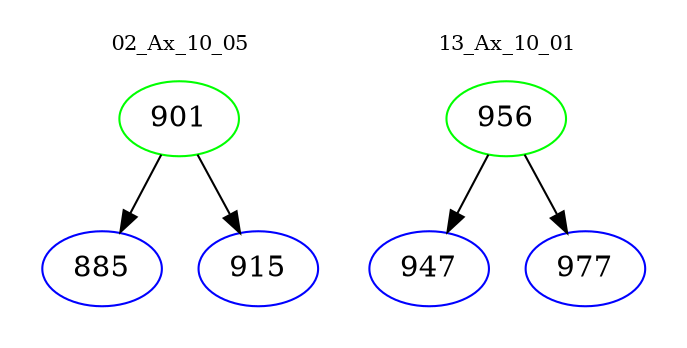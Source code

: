 digraph{
subgraph cluster_0 {
color = white
label = "02_Ax_10_05";
fontsize=10;
T0_901 [label="901", color="green"]
T0_901 -> T0_885 [color="black"]
T0_885 [label="885", color="blue"]
T0_901 -> T0_915 [color="black"]
T0_915 [label="915", color="blue"]
}
subgraph cluster_1 {
color = white
label = "13_Ax_10_01";
fontsize=10;
T1_956 [label="956", color="green"]
T1_956 -> T1_947 [color="black"]
T1_947 [label="947", color="blue"]
T1_956 -> T1_977 [color="black"]
T1_977 [label="977", color="blue"]
}
}
